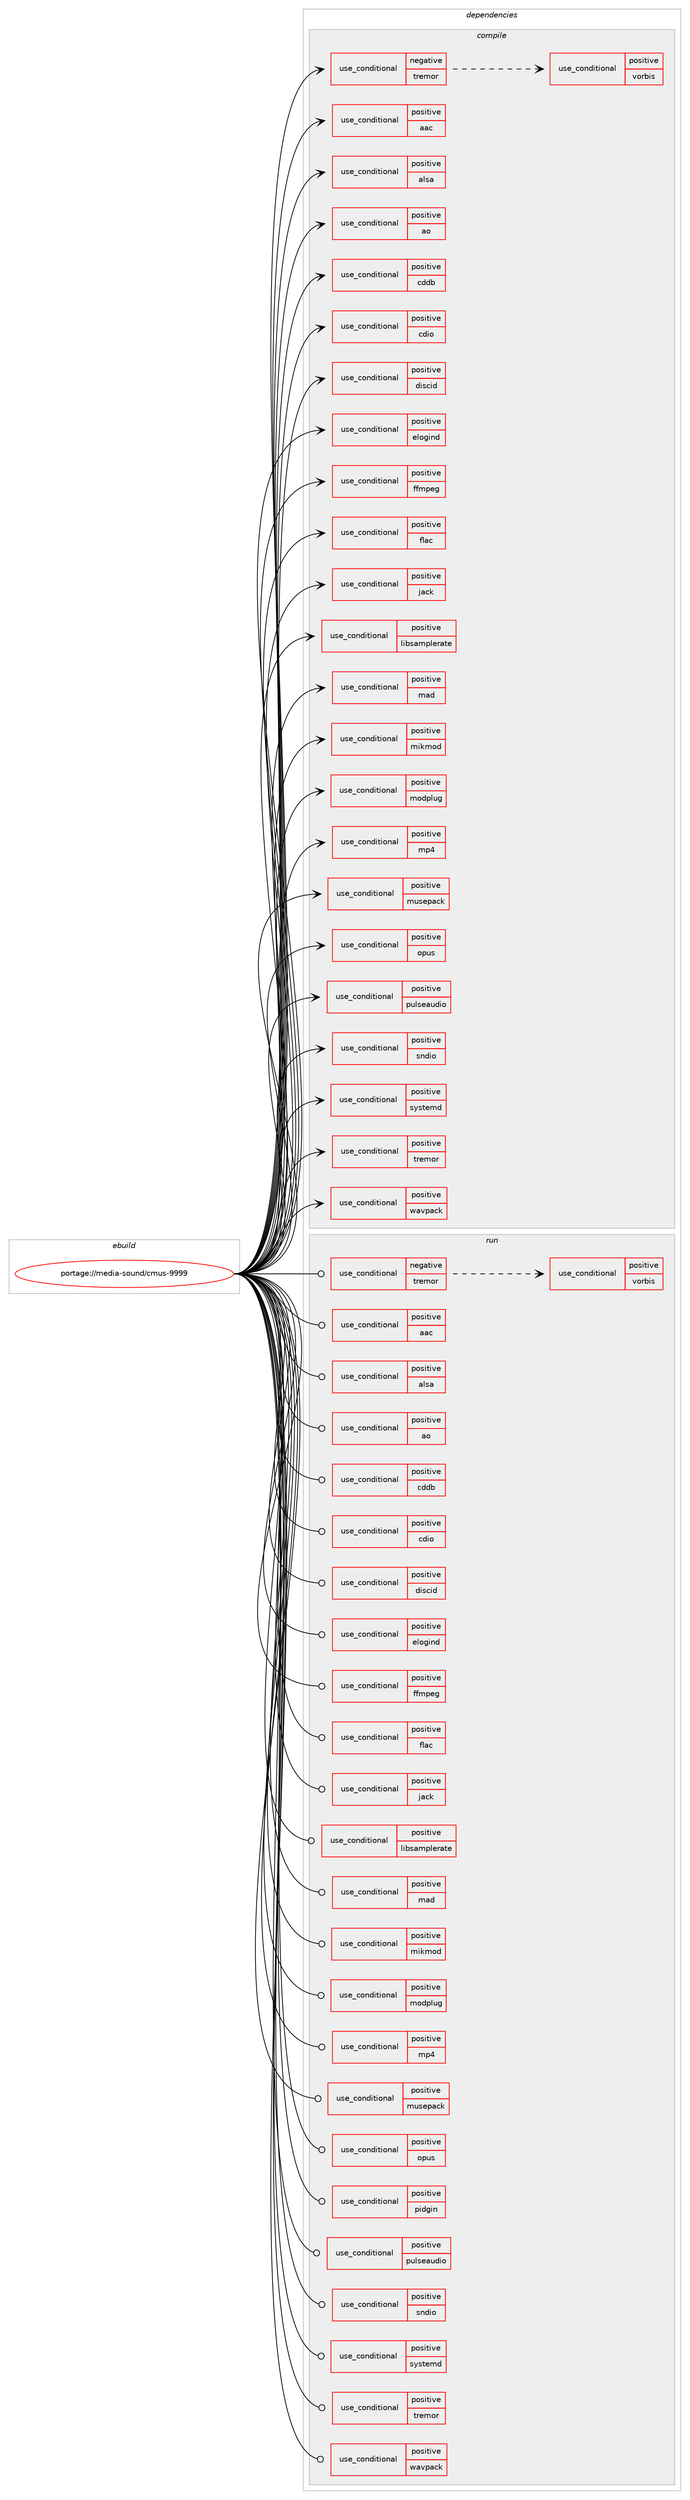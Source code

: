 digraph prolog {

# *************
# Graph options
# *************

newrank=true;
concentrate=true;
compound=true;
graph [rankdir=LR,fontname=Helvetica,fontsize=10,ranksep=1.5];#, ranksep=2.5, nodesep=0.2];
edge  [arrowhead=vee];
node  [fontname=Helvetica,fontsize=10];

# **********
# The ebuild
# **********

subgraph cluster_leftcol {
color=gray;
rank=same;
label=<<i>ebuild</i>>;
id [label="portage://media-sound/cmus-9999", color=red, width=4, href="../media-sound/cmus-9999.svg"];
}

# ****************
# The dependencies
# ****************

subgraph cluster_midcol {
color=gray;
label=<<i>dependencies</i>>;
subgraph cluster_compile {
fillcolor="#eeeeee";
style=filled;
label=<<i>compile</i>>;
subgraph cond77575 {
dependency162479 [label=<<TABLE BORDER="0" CELLBORDER="1" CELLSPACING="0" CELLPADDING="4"><TR><TD ROWSPAN="3" CELLPADDING="10">use_conditional</TD></TR><TR><TD>negative</TD></TR><TR><TD>tremor</TD></TR></TABLE>>, shape=none, color=red];
subgraph cond77576 {
dependency162480 [label=<<TABLE BORDER="0" CELLBORDER="1" CELLSPACING="0" CELLPADDING="4"><TR><TD ROWSPAN="3" CELLPADDING="10">use_conditional</TD></TR><TR><TD>positive</TD></TR><TR><TD>vorbis</TD></TR></TABLE>>, shape=none, color=red];
# *** BEGIN UNKNOWN DEPENDENCY TYPE (TODO) ***
# dependency162480 -> package_dependency(portage://media-sound/cmus-9999,install,no,media-libs,libvorbis,none,[,,],[],[])
# *** END UNKNOWN DEPENDENCY TYPE (TODO) ***

}
dependency162479:e -> dependency162480:w [weight=20,style="dashed",arrowhead="vee"];
}
id:e -> dependency162479:w [weight=20,style="solid",arrowhead="vee"];
subgraph cond77577 {
dependency162481 [label=<<TABLE BORDER="0" CELLBORDER="1" CELLSPACING="0" CELLPADDING="4"><TR><TD ROWSPAN="3" CELLPADDING="10">use_conditional</TD></TR><TR><TD>positive</TD></TR><TR><TD>aac</TD></TR></TABLE>>, shape=none, color=red];
# *** BEGIN UNKNOWN DEPENDENCY TYPE (TODO) ***
# dependency162481 -> package_dependency(portage://media-sound/cmus-9999,install,no,media-libs,faad2,none,[,,],[],[])
# *** END UNKNOWN DEPENDENCY TYPE (TODO) ***

}
id:e -> dependency162481:w [weight=20,style="solid",arrowhead="vee"];
subgraph cond77578 {
dependency162482 [label=<<TABLE BORDER="0" CELLBORDER="1" CELLSPACING="0" CELLPADDING="4"><TR><TD ROWSPAN="3" CELLPADDING="10">use_conditional</TD></TR><TR><TD>positive</TD></TR><TR><TD>alsa</TD></TR></TABLE>>, shape=none, color=red];
# *** BEGIN UNKNOWN DEPENDENCY TYPE (TODO) ***
# dependency162482 -> package_dependency(portage://media-sound/cmus-9999,install,no,media-libs,alsa-lib,none,[,,],[],[])
# *** END UNKNOWN DEPENDENCY TYPE (TODO) ***

}
id:e -> dependency162482:w [weight=20,style="solid",arrowhead="vee"];
subgraph cond77579 {
dependency162483 [label=<<TABLE BORDER="0" CELLBORDER="1" CELLSPACING="0" CELLPADDING="4"><TR><TD ROWSPAN="3" CELLPADDING="10">use_conditional</TD></TR><TR><TD>positive</TD></TR><TR><TD>ao</TD></TR></TABLE>>, shape=none, color=red];
# *** BEGIN UNKNOWN DEPENDENCY TYPE (TODO) ***
# dependency162483 -> package_dependency(portage://media-sound/cmus-9999,install,no,media-libs,libao,none,[,,],[],[])
# *** END UNKNOWN DEPENDENCY TYPE (TODO) ***

}
id:e -> dependency162483:w [weight=20,style="solid",arrowhead="vee"];
subgraph cond77580 {
dependency162484 [label=<<TABLE BORDER="0" CELLBORDER="1" CELLSPACING="0" CELLPADDING="4"><TR><TD ROWSPAN="3" CELLPADDING="10">use_conditional</TD></TR><TR><TD>positive</TD></TR><TR><TD>cddb</TD></TR></TABLE>>, shape=none, color=red];
# *** BEGIN UNKNOWN DEPENDENCY TYPE (TODO) ***
# dependency162484 -> package_dependency(portage://media-sound/cmus-9999,install,no,media-libs,libcddb,none,[,,],[],[])
# *** END UNKNOWN DEPENDENCY TYPE (TODO) ***

}
id:e -> dependency162484:w [weight=20,style="solid",arrowhead="vee"];
subgraph cond77581 {
dependency162485 [label=<<TABLE BORDER="0" CELLBORDER="1" CELLSPACING="0" CELLPADDING="4"><TR><TD ROWSPAN="3" CELLPADDING="10">use_conditional</TD></TR><TR><TD>positive</TD></TR><TR><TD>cdio</TD></TR></TABLE>>, shape=none, color=red];
# *** BEGIN UNKNOWN DEPENDENCY TYPE (TODO) ***
# dependency162485 -> package_dependency(portage://media-sound/cmus-9999,install,no,dev-libs,libcdio-paranoia,none,[,,],[],[])
# *** END UNKNOWN DEPENDENCY TYPE (TODO) ***

}
id:e -> dependency162485:w [weight=20,style="solid",arrowhead="vee"];
subgraph cond77582 {
dependency162486 [label=<<TABLE BORDER="0" CELLBORDER="1" CELLSPACING="0" CELLPADDING="4"><TR><TD ROWSPAN="3" CELLPADDING="10">use_conditional</TD></TR><TR><TD>positive</TD></TR><TR><TD>discid</TD></TR></TABLE>>, shape=none, color=red];
# *** BEGIN UNKNOWN DEPENDENCY TYPE (TODO) ***
# dependency162486 -> package_dependency(portage://media-sound/cmus-9999,install,no,media-libs,libdiscid,none,[,,],[],[])
# *** END UNKNOWN DEPENDENCY TYPE (TODO) ***

}
id:e -> dependency162486:w [weight=20,style="solid",arrowhead="vee"];
subgraph cond77583 {
dependency162487 [label=<<TABLE BORDER="0" CELLBORDER="1" CELLSPACING="0" CELLPADDING="4"><TR><TD ROWSPAN="3" CELLPADDING="10">use_conditional</TD></TR><TR><TD>positive</TD></TR><TR><TD>elogind</TD></TR></TABLE>>, shape=none, color=red];
# *** BEGIN UNKNOWN DEPENDENCY TYPE (TODO) ***
# dependency162487 -> package_dependency(portage://media-sound/cmus-9999,install,no,sys-auth,elogind,none,[,,],[],[])
# *** END UNKNOWN DEPENDENCY TYPE (TODO) ***

}
id:e -> dependency162487:w [weight=20,style="solid",arrowhead="vee"];
subgraph cond77584 {
dependency162488 [label=<<TABLE BORDER="0" CELLBORDER="1" CELLSPACING="0" CELLPADDING="4"><TR><TD ROWSPAN="3" CELLPADDING="10">use_conditional</TD></TR><TR><TD>positive</TD></TR><TR><TD>ffmpeg</TD></TR></TABLE>>, shape=none, color=red];
# *** BEGIN UNKNOWN DEPENDENCY TYPE (TODO) ***
# dependency162488 -> package_dependency(portage://media-sound/cmus-9999,install,no,media-video,ffmpeg,none,[,,],any_same_slot,[])
# *** END UNKNOWN DEPENDENCY TYPE (TODO) ***

}
id:e -> dependency162488:w [weight=20,style="solid",arrowhead="vee"];
subgraph cond77585 {
dependency162489 [label=<<TABLE BORDER="0" CELLBORDER="1" CELLSPACING="0" CELLPADDING="4"><TR><TD ROWSPAN="3" CELLPADDING="10">use_conditional</TD></TR><TR><TD>positive</TD></TR><TR><TD>flac</TD></TR></TABLE>>, shape=none, color=red];
# *** BEGIN UNKNOWN DEPENDENCY TYPE (TODO) ***
# dependency162489 -> package_dependency(portage://media-sound/cmus-9999,install,no,media-libs,flac,none,[,,],any_same_slot,[])
# *** END UNKNOWN DEPENDENCY TYPE (TODO) ***

}
id:e -> dependency162489:w [weight=20,style="solid",arrowhead="vee"];
subgraph cond77586 {
dependency162490 [label=<<TABLE BORDER="0" CELLBORDER="1" CELLSPACING="0" CELLPADDING="4"><TR><TD ROWSPAN="3" CELLPADDING="10">use_conditional</TD></TR><TR><TD>positive</TD></TR><TR><TD>jack</TD></TR></TABLE>>, shape=none, color=red];
# *** BEGIN UNKNOWN DEPENDENCY TYPE (TODO) ***
# dependency162490 -> package_dependency(portage://media-sound/cmus-9999,install,no,virtual,jack,none,[,,],[],[])
# *** END UNKNOWN DEPENDENCY TYPE (TODO) ***

}
id:e -> dependency162490:w [weight=20,style="solid",arrowhead="vee"];
subgraph cond77587 {
dependency162491 [label=<<TABLE BORDER="0" CELLBORDER="1" CELLSPACING="0" CELLPADDING="4"><TR><TD ROWSPAN="3" CELLPADDING="10">use_conditional</TD></TR><TR><TD>positive</TD></TR><TR><TD>libsamplerate</TD></TR></TABLE>>, shape=none, color=red];
# *** BEGIN UNKNOWN DEPENDENCY TYPE (TODO) ***
# dependency162491 -> package_dependency(portage://media-sound/cmus-9999,install,no,media-libs,libsamplerate,none,[,,],[],[])
# *** END UNKNOWN DEPENDENCY TYPE (TODO) ***

}
id:e -> dependency162491:w [weight=20,style="solid",arrowhead="vee"];
subgraph cond77588 {
dependency162492 [label=<<TABLE BORDER="0" CELLBORDER="1" CELLSPACING="0" CELLPADDING="4"><TR><TD ROWSPAN="3" CELLPADDING="10">use_conditional</TD></TR><TR><TD>positive</TD></TR><TR><TD>mad</TD></TR></TABLE>>, shape=none, color=red];
# *** BEGIN UNKNOWN DEPENDENCY TYPE (TODO) ***
# dependency162492 -> package_dependency(portage://media-sound/cmus-9999,install,no,media-libs,libmad,none,[,,],[],[])
# *** END UNKNOWN DEPENDENCY TYPE (TODO) ***

}
id:e -> dependency162492:w [weight=20,style="solid",arrowhead="vee"];
subgraph cond77589 {
dependency162493 [label=<<TABLE BORDER="0" CELLBORDER="1" CELLSPACING="0" CELLPADDING="4"><TR><TD ROWSPAN="3" CELLPADDING="10">use_conditional</TD></TR><TR><TD>positive</TD></TR><TR><TD>mikmod</TD></TR></TABLE>>, shape=none, color=red];
# *** BEGIN UNKNOWN DEPENDENCY TYPE (TODO) ***
# dependency162493 -> package_dependency(portage://media-sound/cmus-9999,install,no,media-libs,libmikmod,none,[,,],[slot(0)],[])
# *** END UNKNOWN DEPENDENCY TYPE (TODO) ***

}
id:e -> dependency162493:w [weight=20,style="solid",arrowhead="vee"];
subgraph cond77590 {
dependency162494 [label=<<TABLE BORDER="0" CELLBORDER="1" CELLSPACING="0" CELLPADDING="4"><TR><TD ROWSPAN="3" CELLPADDING="10">use_conditional</TD></TR><TR><TD>positive</TD></TR><TR><TD>modplug</TD></TR></TABLE>>, shape=none, color=red];
# *** BEGIN UNKNOWN DEPENDENCY TYPE (TODO) ***
# dependency162494 -> package_dependency(portage://media-sound/cmus-9999,install,no,media-libs,libmodplug,none,[,,],[],[])
# *** END UNKNOWN DEPENDENCY TYPE (TODO) ***

}
id:e -> dependency162494:w [weight=20,style="solid",arrowhead="vee"];
subgraph cond77591 {
dependency162495 [label=<<TABLE BORDER="0" CELLBORDER="1" CELLSPACING="0" CELLPADDING="4"><TR><TD ROWSPAN="3" CELLPADDING="10">use_conditional</TD></TR><TR><TD>positive</TD></TR><TR><TD>mp4</TD></TR></TABLE>>, shape=none, color=red];
# *** BEGIN UNKNOWN DEPENDENCY TYPE (TODO) ***
# dependency162495 -> package_dependency(portage://media-sound/cmus-9999,install,no,media-libs,libmp4v2,none,[,,],[slot(0)],[])
# *** END UNKNOWN DEPENDENCY TYPE (TODO) ***

}
id:e -> dependency162495:w [weight=20,style="solid",arrowhead="vee"];
subgraph cond77592 {
dependency162496 [label=<<TABLE BORDER="0" CELLBORDER="1" CELLSPACING="0" CELLPADDING="4"><TR><TD ROWSPAN="3" CELLPADDING="10">use_conditional</TD></TR><TR><TD>positive</TD></TR><TR><TD>musepack</TD></TR></TABLE>>, shape=none, color=red];
# *** BEGIN UNKNOWN DEPENDENCY TYPE (TODO) ***
# dependency162496 -> package_dependency(portage://media-sound/cmus-9999,install,no,media-sound,musepack-tools,none,[,,],[],[])
# *** END UNKNOWN DEPENDENCY TYPE (TODO) ***

}
id:e -> dependency162496:w [weight=20,style="solid",arrowhead="vee"];
subgraph cond77593 {
dependency162497 [label=<<TABLE BORDER="0" CELLBORDER="1" CELLSPACING="0" CELLPADDING="4"><TR><TD ROWSPAN="3" CELLPADDING="10">use_conditional</TD></TR><TR><TD>positive</TD></TR><TR><TD>opus</TD></TR></TABLE>>, shape=none, color=red];
# *** BEGIN UNKNOWN DEPENDENCY TYPE (TODO) ***
# dependency162497 -> package_dependency(portage://media-sound/cmus-9999,install,no,media-libs,opusfile,none,[,,],[],[])
# *** END UNKNOWN DEPENDENCY TYPE (TODO) ***

}
id:e -> dependency162497:w [weight=20,style="solid",arrowhead="vee"];
subgraph cond77594 {
dependency162498 [label=<<TABLE BORDER="0" CELLBORDER="1" CELLSPACING="0" CELLPADDING="4"><TR><TD ROWSPAN="3" CELLPADDING="10">use_conditional</TD></TR><TR><TD>positive</TD></TR><TR><TD>pulseaudio</TD></TR></TABLE>>, shape=none, color=red];
# *** BEGIN UNKNOWN DEPENDENCY TYPE (TODO) ***
# dependency162498 -> package_dependency(portage://media-sound/cmus-9999,install,no,media-libs,libpulse,none,[,,],[],[])
# *** END UNKNOWN DEPENDENCY TYPE (TODO) ***

}
id:e -> dependency162498:w [weight=20,style="solid",arrowhead="vee"];
subgraph cond77595 {
dependency162499 [label=<<TABLE BORDER="0" CELLBORDER="1" CELLSPACING="0" CELLPADDING="4"><TR><TD ROWSPAN="3" CELLPADDING="10">use_conditional</TD></TR><TR><TD>positive</TD></TR><TR><TD>sndio</TD></TR></TABLE>>, shape=none, color=red];
# *** BEGIN UNKNOWN DEPENDENCY TYPE (TODO) ***
# dependency162499 -> package_dependency(portage://media-sound/cmus-9999,install,no,media-sound,sndio,none,[,,],[],[])
# *** END UNKNOWN DEPENDENCY TYPE (TODO) ***

}
id:e -> dependency162499:w [weight=20,style="solid",arrowhead="vee"];
subgraph cond77596 {
dependency162500 [label=<<TABLE BORDER="0" CELLBORDER="1" CELLSPACING="0" CELLPADDING="4"><TR><TD ROWSPAN="3" CELLPADDING="10">use_conditional</TD></TR><TR><TD>positive</TD></TR><TR><TD>systemd</TD></TR></TABLE>>, shape=none, color=red];
# *** BEGIN UNKNOWN DEPENDENCY TYPE (TODO) ***
# dependency162500 -> package_dependency(portage://media-sound/cmus-9999,install,no,sys-apps,systemd,none,[,,],[],[])
# *** END UNKNOWN DEPENDENCY TYPE (TODO) ***

}
id:e -> dependency162500:w [weight=20,style="solid",arrowhead="vee"];
subgraph cond77597 {
dependency162501 [label=<<TABLE BORDER="0" CELLBORDER="1" CELLSPACING="0" CELLPADDING="4"><TR><TD ROWSPAN="3" CELLPADDING="10">use_conditional</TD></TR><TR><TD>positive</TD></TR><TR><TD>tremor</TD></TR></TABLE>>, shape=none, color=red];
# *** BEGIN UNKNOWN DEPENDENCY TYPE (TODO) ***
# dependency162501 -> package_dependency(portage://media-sound/cmus-9999,install,no,media-libs,tremor,none,[,,],[],[])
# *** END UNKNOWN DEPENDENCY TYPE (TODO) ***

}
id:e -> dependency162501:w [weight=20,style="solid",arrowhead="vee"];
subgraph cond77598 {
dependency162502 [label=<<TABLE BORDER="0" CELLBORDER="1" CELLSPACING="0" CELLPADDING="4"><TR><TD ROWSPAN="3" CELLPADDING="10">use_conditional</TD></TR><TR><TD>positive</TD></TR><TR><TD>wavpack</TD></TR></TABLE>>, shape=none, color=red];
# *** BEGIN UNKNOWN DEPENDENCY TYPE (TODO) ***
# dependency162502 -> package_dependency(portage://media-sound/cmus-9999,install,no,media-sound,wavpack,none,[,,],[],[])
# *** END UNKNOWN DEPENDENCY TYPE (TODO) ***

}
id:e -> dependency162502:w [weight=20,style="solid",arrowhead="vee"];
# *** BEGIN UNKNOWN DEPENDENCY TYPE (TODO) ***
# id -> package_dependency(portage://media-sound/cmus-9999,install,no,sys-libs,ncurses,none,[,,],any_same_slot,[use(optenable(unicode),positive)])
# *** END UNKNOWN DEPENDENCY TYPE (TODO) ***

}
subgraph cluster_compileandrun {
fillcolor="#eeeeee";
style=filled;
label=<<i>compile and run</i>>;
}
subgraph cluster_run {
fillcolor="#eeeeee";
style=filled;
label=<<i>run</i>>;
subgraph cond77599 {
dependency162503 [label=<<TABLE BORDER="0" CELLBORDER="1" CELLSPACING="0" CELLPADDING="4"><TR><TD ROWSPAN="3" CELLPADDING="10">use_conditional</TD></TR><TR><TD>negative</TD></TR><TR><TD>tremor</TD></TR></TABLE>>, shape=none, color=red];
subgraph cond77600 {
dependency162504 [label=<<TABLE BORDER="0" CELLBORDER="1" CELLSPACING="0" CELLPADDING="4"><TR><TD ROWSPAN="3" CELLPADDING="10">use_conditional</TD></TR><TR><TD>positive</TD></TR><TR><TD>vorbis</TD></TR></TABLE>>, shape=none, color=red];
# *** BEGIN UNKNOWN DEPENDENCY TYPE (TODO) ***
# dependency162504 -> package_dependency(portage://media-sound/cmus-9999,run,no,media-libs,libvorbis,none,[,,],[],[])
# *** END UNKNOWN DEPENDENCY TYPE (TODO) ***

}
dependency162503:e -> dependency162504:w [weight=20,style="dashed",arrowhead="vee"];
}
id:e -> dependency162503:w [weight=20,style="solid",arrowhead="odot"];
subgraph cond77601 {
dependency162505 [label=<<TABLE BORDER="0" CELLBORDER="1" CELLSPACING="0" CELLPADDING="4"><TR><TD ROWSPAN="3" CELLPADDING="10">use_conditional</TD></TR><TR><TD>positive</TD></TR><TR><TD>aac</TD></TR></TABLE>>, shape=none, color=red];
# *** BEGIN UNKNOWN DEPENDENCY TYPE (TODO) ***
# dependency162505 -> package_dependency(portage://media-sound/cmus-9999,run,no,media-libs,faad2,none,[,,],[],[])
# *** END UNKNOWN DEPENDENCY TYPE (TODO) ***

}
id:e -> dependency162505:w [weight=20,style="solid",arrowhead="odot"];
subgraph cond77602 {
dependency162506 [label=<<TABLE BORDER="0" CELLBORDER="1" CELLSPACING="0" CELLPADDING="4"><TR><TD ROWSPAN="3" CELLPADDING="10">use_conditional</TD></TR><TR><TD>positive</TD></TR><TR><TD>alsa</TD></TR></TABLE>>, shape=none, color=red];
# *** BEGIN UNKNOWN DEPENDENCY TYPE (TODO) ***
# dependency162506 -> package_dependency(portage://media-sound/cmus-9999,run,no,media-libs,alsa-lib,none,[,,],[],[])
# *** END UNKNOWN DEPENDENCY TYPE (TODO) ***

}
id:e -> dependency162506:w [weight=20,style="solid",arrowhead="odot"];
subgraph cond77603 {
dependency162507 [label=<<TABLE BORDER="0" CELLBORDER="1" CELLSPACING="0" CELLPADDING="4"><TR><TD ROWSPAN="3" CELLPADDING="10">use_conditional</TD></TR><TR><TD>positive</TD></TR><TR><TD>ao</TD></TR></TABLE>>, shape=none, color=red];
# *** BEGIN UNKNOWN DEPENDENCY TYPE (TODO) ***
# dependency162507 -> package_dependency(portage://media-sound/cmus-9999,run,no,media-libs,libao,none,[,,],[],[])
# *** END UNKNOWN DEPENDENCY TYPE (TODO) ***

}
id:e -> dependency162507:w [weight=20,style="solid",arrowhead="odot"];
subgraph cond77604 {
dependency162508 [label=<<TABLE BORDER="0" CELLBORDER="1" CELLSPACING="0" CELLPADDING="4"><TR><TD ROWSPAN="3" CELLPADDING="10">use_conditional</TD></TR><TR><TD>positive</TD></TR><TR><TD>cddb</TD></TR></TABLE>>, shape=none, color=red];
# *** BEGIN UNKNOWN DEPENDENCY TYPE (TODO) ***
# dependency162508 -> package_dependency(portage://media-sound/cmus-9999,run,no,media-libs,libcddb,none,[,,],[],[])
# *** END UNKNOWN DEPENDENCY TYPE (TODO) ***

}
id:e -> dependency162508:w [weight=20,style="solid",arrowhead="odot"];
subgraph cond77605 {
dependency162509 [label=<<TABLE BORDER="0" CELLBORDER="1" CELLSPACING="0" CELLPADDING="4"><TR><TD ROWSPAN="3" CELLPADDING="10">use_conditional</TD></TR><TR><TD>positive</TD></TR><TR><TD>cdio</TD></TR></TABLE>>, shape=none, color=red];
# *** BEGIN UNKNOWN DEPENDENCY TYPE (TODO) ***
# dependency162509 -> package_dependency(portage://media-sound/cmus-9999,run,no,dev-libs,libcdio-paranoia,none,[,,],[],[])
# *** END UNKNOWN DEPENDENCY TYPE (TODO) ***

}
id:e -> dependency162509:w [weight=20,style="solid",arrowhead="odot"];
subgraph cond77606 {
dependency162510 [label=<<TABLE BORDER="0" CELLBORDER="1" CELLSPACING="0" CELLPADDING="4"><TR><TD ROWSPAN="3" CELLPADDING="10">use_conditional</TD></TR><TR><TD>positive</TD></TR><TR><TD>discid</TD></TR></TABLE>>, shape=none, color=red];
# *** BEGIN UNKNOWN DEPENDENCY TYPE (TODO) ***
# dependency162510 -> package_dependency(portage://media-sound/cmus-9999,run,no,media-libs,libdiscid,none,[,,],[],[])
# *** END UNKNOWN DEPENDENCY TYPE (TODO) ***

}
id:e -> dependency162510:w [weight=20,style="solid",arrowhead="odot"];
subgraph cond77607 {
dependency162511 [label=<<TABLE BORDER="0" CELLBORDER="1" CELLSPACING="0" CELLPADDING="4"><TR><TD ROWSPAN="3" CELLPADDING="10">use_conditional</TD></TR><TR><TD>positive</TD></TR><TR><TD>elogind</TD></TR></TABLE>>, shape=none, color=red];
# *** BEGIN UNKNOWN DEPENDENCY TYPE (TODO) ***
# dependency162511 -> package_dependency(portage://media-sound/cmus-9999,run,no,sys-auth,elogind,none,[,,],[],[])
# *** END UNKNOWN DEPENDENCY TYPE (TODO) ***

}
id:e -> dependency162511:w [weight=20,style="solid",arrowhead="odot"];
subgraph cond77608 {
dependency162512 [label=<<TABLE BORDER="0" CELLBORDER="1" CELLSPACING="0" CELLPADDING="4"><TR><TD ROWSPAN="3" CELLPADDING="10">use_conditional</TD></TR><TR><TD>positive</TD></TR><TR><TD>ffmpeg</TD></TR></TABLE>>, shape=none, color=red];
# *** BEGIN UNKNOWN DEPENDENCY TYPE (TODO) ***
# dependency162512 -> package_dependency(portage://media-sound/cmus-9999,run,no,media-video,ffmpeg,none,[,,],any_same_slot,[])
# *** END UNKNOWN DEPENDENCY TYPE (TODO) ***

}
id:e -> dependency162512:w [weight=20,style="solid",arrowhead="odot"];
subgraph cond77609 {
dependency162513 [label=<<TABLE BORDER="0" CELLBORDER="1" CELLSPACING="0" CELLPADDING="4"><TR><TD ROWSPAN="3" CELLPADDING="10">use_conditional</TD></TR><TR><TD>positive</TD></TR><TR><TD>flac</TD></TR></TABLE>>, shape=none, color=red];
# *** BEGIN UNKNOWN DEPENDENCY TYPE (TODO) ***
# dependency162513 -> package_dependency(portage://media-sound/cmus-9999,run,no,media-libs,flac,none,[,,],any_same_slot,[])
# *** END UNKNOWN DEPENDENCY TYPE (TODO) ***

}
id:e -> dependency162513:w [weight=20,style="solid",arrowhead="odot"];
subgraph cond77610 {
dependency162514 [label=<<TABLE BORDER="0" CELLBORDER="1" CELLSPACING="0" CELLPADDING="4"><TR><TD ROWSPAN="3" CELLPADDING="10">use_conditional</TD></TR><TR><TD>positive</TD></TR><TR><TD>jack</TD></TR></TABLE>>, shape=none, color=red];
# *** BEGIN UNKNOWN DEPENDENCY TYPE (TODO) ***
# dependency162514 -> package_dependency(portage://media-sound/cmus-9999,run,no,virtual,jack,none,[,,],[],[])
# *** END UNKNOWN DEPENDENCY TYPE (TODO) ***

}
id:e -> dependency162514:w [weight=20,style="solid",arrowhead="odot"];
subgraph cond77611 {
dependency162515 [label=<<TABLE BORDER="0" CELLBORDER="1" CELLSPACING="0" CELLPADDING="4"><TR><TD ROWSPAN="3" CELLPADDING="10">use_conditional</TD></TR><TR><TD>positive</TD></TR><TR><TD>libsamplerate</TD></TR></TABLE>>, shape=none, color=red];
# *** BEGIN UNKNOWN DEPENDENCY TYPE (TODO) ***
# dependency162515 -> package_dependency(portage://media-sound/cmus-9999,run,no,media-libs,libsamplerate,none,[,,],[],[])
# *** END UNKNOWN DEPENDENCY TYPE (TODO) ***

}
id:e -> dependency162515:w [weight=20,style="solid",arrowhead="odot"];
subgraph cond77612 {
dependency162516 [label=<<TABLE BORDER="0" CELLBORDER="1" CELLSPACING="0" CELLPADDING="4"><TR><TD ROWSPAN="3" CELLPADDING="10">use_conditional</TD></TR><TR><TD>positive</TD></TR><TR><TD>mad</TD></TR></TABLE>>, shape=none, color=red];
# *** BEGIN UNKNOWN DEPENDENCY TYPE (TODO) ***
# dependency162516 -> package_dependency(portage://media-sound/cmus-9999,run,no,media-libs,libmad,none,[,,],[],[])
# *** END UNKNOWN DEPENDENCY TYPE (TODO) ***

}
id:e -> dependency162516:w [weight=20,style="solid",arrowhead="odot"];
subgraph cond77613 {
dependency162517 [label=<<TABLE BORDER="0" CELLBORDER="1" CELLSPACING="0" CELLPADDING="4"><TR><TD ROWSPAN="3" CELLPADDING="10">use_conditional</TD></TR><TR><TD>positive</TD></TR><TR><TD>mikmod</TD></TR></TABLE>>, shape=none, color=red];
# *** BEGIN UNKNOWN DEPENDENCY TYPE (TODO) ***
# dependency162517 -> package_dependency(portage://media-sound/cmus-9999,run,no,media-libs,libmikmod,none,[,,],[slot(0)],[])
# *** END UNKNOWN DEPENDENCY TYPE (TODO) ***

}
id:e -> dependency162517:w [weight=20,style="solid",arrowhead="odot"];
subgraph cond77614 {
dependency162518 [label=<<TABLE BORDER="0" CELLBORDER="1" CELLSPACING="0" CELLPADDING="4"><TR><TD ROWSPAN="3" CELLPADDING="10">use_conditional</TD></TR><TR><TD>positive</TD></TR><TR><TD>modplug</TD></TR></TABLE>>, shape=none, color=red];
# *** BEGIN UNKNOWN DEPENDENCY TYPE (TODO) ***
# dependency162518 -> package_dependency(portage://media-sound/cmus-9999,run,no,media-libs,libmodplug,none,[,,],[],[])
# *** END UNKNOWN DEPENDENCY TYPE (TODO) ***

}
id:e -> dependency162518:w [weight=20,style="solid",arrowhead="odot"];
subgraph cond77615 {
dependency162519 [label=<<TABLE BORDER="0" CELLBORDER="1" CELLSPACING="0" CELLPADDING="4"><TR><TD ROWSPAN="3" CELLPADDING="10">use_conditional</TD></TR><TR><TD>positive</TD></TR><TR><TD>mp4</TD></TR></TABLE>>, shape=none, color=red];
# *** BEGIN UNKNOWN DEPENDENCY TYPE (TODO) ***
# dependency162519 -> package_dependency(portage://media-sound/cmus-9999,run,no,media-libs,libmp4v2,none,[,,],[slot(0)],[])
# *** END UNKNOWN DEPENDENCY TYPE (TODO) ***

}
id:e -> dependency162519:w [weight=20,style="solid",arrowhead="odot"];
subgraph cond77616 {
dependency162520 [label=<<TABLE BORDER="0" CELLBORDER="1" CELLSPACING="0" CELLPADDING="4"><TR><TD ROWSPAN="3" CELLPADDING="10">use_conditional</TD></TR><TR><TD>positive</TD></TR><TR><TD>musepack</TD></TR></TABLE>>, shape=none, color=red];
# *** BEGIN UNKNOWN DEPENDENCY TYPE (TODO) ***
# dependency162520 -> package_dependency(portage://media-sound/cmus-9999,run,no,media-sound,musepack-tools,none,[,,],[],[])
# *** END UNKNOWN DEPENDENCY TYPE (TODO) ***

}
id:e -> dependency162520:w [weight=20,style="solid",arrowhead="odot"];
subgraph cond77617 {
dependency162521 [label=<<TABLE BORDER="0" CELLBORDER="1" CELLSPACING="0" CELLPADDING="4"><TR><TD ROWSPAN="3" CELLPADDING="10">use_conditional</TD></TR><TR><TD>positive</TD></TR><TR><TD>opus</TD></TR></TABLE>>, shape=none, color=red];
# *** BEGIN UNKNOWN DEPENDENCY TYPE (TODO) ***
# dependency162521 -> package_dependency(portage://media-sound/cmus-9999,run,no,media-libs,opusfile,none,[,,],[],[])
# *** END UNKNOWN DEPENDENCY TYPE (TODO) ***

}
id:e -> dependency162521:w [weight=20,style="solid",arrowhead="odot"];
subgraph cond77618 {
dependency162522 [label=<<TABLE BORDER="0" CELLBORDER="1" CELLSPACING="0" CELLPADDING="4"><TR><TD ROWSPAN="3" CELLPADDING="10">use_conditional</TD></TR><TR><TD>positive</TD></TR><TR><TD>pidgin</TD></TR></TABLE>>, shape=none, color=red];
# *** BEGIN UNKNOWN DEPENDENCY TYPE (TODO) ***
# dependency162522 -> package_dependency(portage://media-sound/cmus-9999,run,no,dev-python,dbus-python,none,[,,],[],[])
# *** END UNKNOWN DEPENDENCY TYPE (TODO) ***

# *** BEGIN UNKNOWN DEPENDENCY TYPE (TODO) ***
# dependency162522 -> package_dependency(portage://media-sound/cmus-9999,run,no,net-im,pidgin,none,[,,],[],[])
# *** END UNKNOWN DEPENDENCY TYPE (TODO) ***

}
id:e -> dependency162522:w [weight=20,style="solid",arrowhead="odot"];
subgraph cond77619 {
dependency162523 [label=<<TABLE BORDER="0" CELLBORDER="1" CELLSPACING="0" CELLPADDING="4"><TR><TD ROWSPAN="3" CELLPADDING="10">use_conditional</TD></TR><TR><TD>positive</TD></TR><TR><TD>pulseaudio</TD></TR></TABLE>>, shape=none, color=red];
# *** BEGIN UNKNOWN DEPENDENCY TYPE (TODO) ***
# dependency162523 -> package_dependency(portage://media-sound/cmus-9999,run,no,media-libs,libpulse,none,[,,],[],[])
# *** END UNKNOWN DEPENDENCY TYPE (TODO) ***

}
id:e -> dependency162523:w [weight=20,style="solid",arrowhead="odot"];
subgraph cond77620 {
dependency162524 [label=<<TABLE BORDER="0" CELLBORDER="1" CELLSPACING="0" CELLPADDING="4"><TR><TD ROWSPAN="3" CELLPADDING="10">use_conditional</TD></TR><TR><TD>positive</TD></TR><TR><TD>sndio</TD></TR></TABLE>>, shape=none, color=red];
# *** BEGIN UNKNOWN DEPENDENCY TYPE (TODO) ***
# dependency162524 -> package_dependency(portage://media-sound/cmus-9999,run,no,media-sound,sndio,none,[,,],[],[])
# *** END UNKNOWN DEPENDENCY TYPE (TODO) ***

}
id:e -> dependency162524:w [weight=20,style="solid",arrowhead="odot"];
subgraph cond77621 {
dependency162525 [label=<<TABLE BORDER="0" CELLBORDER="1" CELLSPACING="0" CELLPADDING="4"><TR><TD ROWSPAN="3" CELLPADDING="10">use_conditional</TD></TR><TR><TD>positive</TD></TR><TR><TD>systemd</TD></TR></TABLE>>, shape=none, color=red];
# *** BEGIN UNKNOWN DEPENDENCY TYPE (TODO) ***
# dependency162525 -> package_dependency(portage://media-sound/cmus-9999,run,no,sys-apps,systemd,none,[,,],[],[])
# *** END UNKNOWN DEPENDENCY TYPE (TODO) ***

}
id:e -> dependency162525:w [weight=20,style="solid",arrowhead="odot"];
subgraph cond77622 {
dependency162526 [label=<<TABLE BORDER="0" CELLBORDER="1" CELLSPACING="0" CELLPADDING="4"><TR><TD ROWSPAN="3" CELLPADDING="10">use_conditional</TD></TR><TR><TD>positive</TD></TR><TR><TD>tremor</TD></TR></TABLE>>, shape=none, color=red];
# *** BEGIN UNKNOWN DEPENDENCY TYPE (TODO) ***
# dependency162526 -> package_dependency(portage://media-sound/cmus-9999,run,no,media-libs,tremor,none,[,,],[],[])
# *** END UNKNOWN DEPENDENCY TYPE (TODO) ***

}
id:e -> dependency162526:w [weight=20,style="solid",arrowhead="odot"];
subgraph cond77623 {
dependency162527 [label=<<TABLE BORDER="0" CELLBORDER="1" CELLSPACING="0" CELLPADDING="4"><TR><TD ROWSPAN="3" CELLPADDING="10">use_conditional</TD></TR><TR><TD>positive</TD></TR><TR><TD>wavpack</TD></TR></TABLE>>, shape=none, color=red];
# *** BEGIN UNKNOWN DEPENDENCY TYPE (TODO) ***
# dependency162527 -> package_dependency(portage://media-sound/cmus-9999,run,no,media-sound,wavpack,none,[,,],[],[])
# *** END UNKNOWN DEPENDENCY TYPE (TODO) ***

}
id:e -> dependency162527:w [weight=20,style="solid",arrowhead="odot"];
# *** BEGIN UNKNOWN DEPENDENCY TYPE (TODO) ***
# id -> package_dependency(portage://media-sound/cmus-9999,run,no,sys-libs,ncurses,none,[,,],any_same_slot,[use(optenable(unicode),positive)])
# *** END UNKNOWN DEPENDENCY TYPE (TODO) ***

}
}

# **************
# The candidates
# **************

subgraph cluster_choices {
rank=same;
color=gray;
label=<<i>candidates</i>>;

}

}
